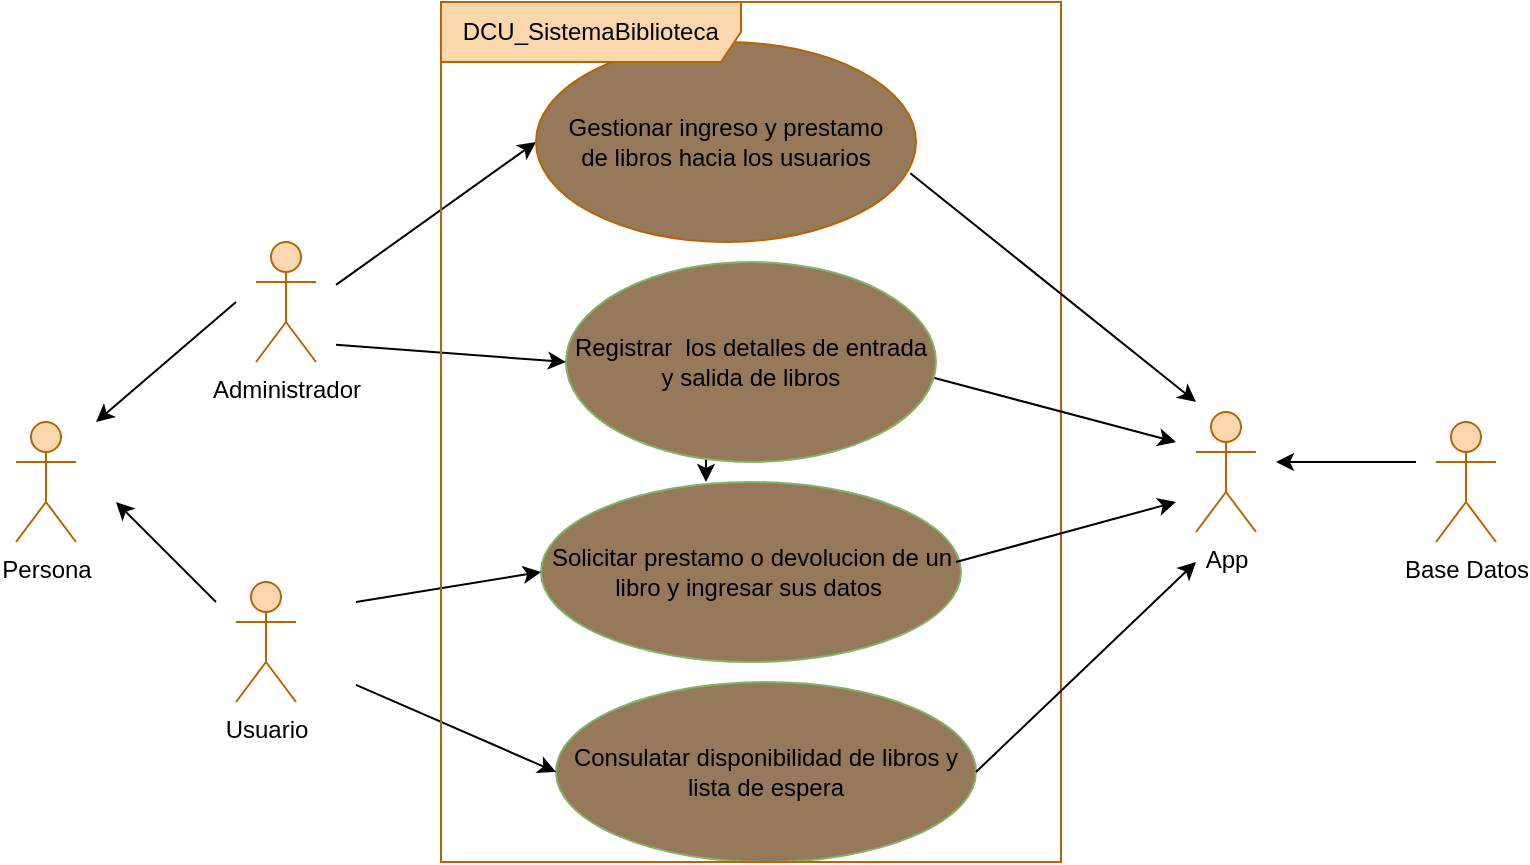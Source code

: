 <mxfile>
    <diagram id="WjwVzdsnjCWZxU73H1zn" name="Page-1">
        <mxGraphModel dx="902" dy="467" grid="1" gridSize="10" guides="1" tooltips="1" connect="1" arrows="1" fold="1" page="1" pageScale="1" pageWidth="850" pageHeight="1100" background="#ffffff" math="0" shadow="0">
            <root>
                <mxCell id="0"/>
                <mxCell id="1" parent="0"/>
                <mxCell id="14" style="edgeStyle=none;html=1;fontColor=#000000;strokeColor=#000000;" parent="1" edge="1">
                    <mxGeometry relative="1" as="geometry">
                        <mxPoint x="170" y="260" as="sourcePoint"/>
                        <mxPoint x="100" y="320" as="targetPoint"/>
                    </mxGeometry>
                </mxCell>
                <mxCell id="2" value="&lt;font color=&quot;#000000&quot;&gt;Persona&lt;/font&gt;" style="shape=umlActor;verticalLabelPosition=bottom;verticalAlign=top;html=1;fillColor=#fad7ac;strokeColor=#b46504;" parent="1" vertex="1">
                    <mxGeometry x="60" y="320" width="30" height="60" as="geometry"/>
                </mxCell>
                <mxCell id="5" value="&lt;font color=&quot;#000000&quot;&gt;Administrador&lt;/font&gt;" style="shape=umlActor;verticalLabelPosition=bottom;verticalAlign=top;html=1;fillColor=#fad7ac;strokeColor=#b46504;" parent="1" vertex="1">
                    <mxGeometry x="180" y="230" width="30" height="60" as="geometry"/>
                </mxCell>
                <mxCell id="6" value="&lt;font color=&quot;#000000&quot;&gt;Usuario&lt;/font&gt;" style="shape=umlActor;verticalLabelPosition=bottom;verticalAlign=top;html=1;fillColor=#fad7ac;strokeColor=#b46504;" parent="1" vertex="1">
                    <mxGeometry x="170" y="400" width="30" height="60" as="geometry"/>
                </mxCell>
                <mxCell id="11" value="" style="edgeStyle=none;html=1;fontColor=#000000;" parent="1" edge="1">
                    <mxGeometry relative="1" as="geometry">
                        <mxPoint x="405" y="330" as="sourcePoint"/>
                        <mxPoint x="405" y="350" as="targetPoint"/>
                    </mxGeometry>
                </mxCell>
                <mxCell id="15" style="edgeStyle=none;html=1;fontColor=#000000;strokeColor=#000000;" parent="1" edge="1">
                    <mxGeometry relative="1" as="geometry">
                        <mxPoint x="160" y="410" as="sourcePoint"/>
                        <mxPoint x="110" y="360" as="targetPoint"/>
                    </mxGeometry>
                </mxCell>
                <mxCell id="17" value="&lt;font color=&quot;#000000&quot;&gt;Base Datos&lt;br&gt;&lt;/font&gt;" style="shape=umlActor;verticalLabelPosition=bottom;verticalAlign=top;html=1;fillColor=#fad7ac;strokeColor=#b46504;" parent="1" vertex="1">
                    <mxGeometry x="770" y="320" width="30" height="60" as="geometry"/>
                </mxCell>
                <mxCell id="20" style="edgeStyle=none;html=1;fontColor=#000000;strokeColor=#000000;entryX=0;entryY=0.5;entryDx=0;entryDy=0;" parent="1" target="22" edge="1">
                    <mxGeometry relative="1" as="geometry">
                        <mxPoint x="220" y="251.43" as="sourcePoint"/>
                        <mxPoint x="340" y="230" as="targetPoint"/>
                    </mxGeometry>
                </mxCell>
                <mxCell id="21" value="&lt;font color=&quot;#000000&quot;&gt;Solicitar prestamo o devolucion de un libro y ingresar sus datos&amp;nbsp;&lt;/font&gt;" style="ellipse;whiteSpace=wrap;html=1;fillColor=#96785A;gradientColor=#96785A;strokeColor=#82b366;" parent="1" vertex="1">
                    <mxGeometry x="322.5" y="350" width="210" height="90" as="geometry"/>
                </mxCell>
                <mxCell id="22" value="&lt;span style=&quot;color: rgb(0, 0, 0);&quot;&gt;Gestionar ingreso y prestamo&lt;/span&gt;&lt;br style=&quot;color: rgb(0, 0, 0);&quot;&gt;&lt;span style=&quot;color: rgb(0, 0, 0);&quot;&gt;de libros hacia los usuarios&lt;/span&gt;" style="ellipse;whiteSpace=wrap;html=1;fillColor=#96785A;strokeColor=#b46504;" parent="1" vertex="1">
                    <mxGeometry x="320" y="130" width="190" height="100" as="geometry"/>
                </mxCell>
                <mxCell id="24" value="&lt;font color=&quot;#000000&quot;&gt;Registrar&amp;nbsp; los detalles de entrada y salida de libros&lt;/font&gt;" style="ellipse;whiteSpace=wrap;html=1;fillColor=#96785A;gradientColor=#96785A;strokeColor=#82b366;" parent="1" vertex="1">
                    <mxGeometry x="335" y="240" width="185" height="100" as="geometry"/>
                </mxCell>
                <mxCell id="25" style="edgeStyle=none;html=1;fontColor=#000000;strokeColor=#000000;entryX=0;entryY=0.5;entryDx=0;entryDy=0;" parent="1" target="24" edge="1">
                    <mxGeometry relative="1" as="geometry">
                        <mxPoint x="220" y="281.43" as="sourcePoint"/>
                        <mxPoint x="360" y="300" as="targetPoint"/>
                    </mxGeometry>
                </mxCell>
                <mxCell id="26" value="&lt;font color=&quot;#000000&quot;&gt;Consulatar disponibilidad de libros y lista de espera&lt;/font&gt;" style="ellipse;whiteSpace=wrap;html=1;fillColor=#96785A;gradientColor=#96785A;strokeColor=#82b366;" parent="1" vertex="1">
                    <mxGeometry x="330" y="450" width="210" height="90" as="geometry"/>
                </mxCell>
                <mxCell id="28" style="edgeStyle=none;html=1;fontColor=#000000;strokeColor=#000000;entryX=0;entryY=0.5;entryDx=0;entryDy=0;" parent="1" target="21" edge="1">
                    <mxGeometry relative="1" as="geometry">
                        <mxPoint x="230" y="410.0" as="sourcePoint"/>
                        <mxPoint x="360" y="400" as="targetPoint"/>
                    </mxGeometry>
                </mxCell>
                <mxCell id="29" style="edgeStyle=none;html=1;fontColor=#000000;strokeColor=#000000;entryX=0;entryY=0.5;entryDx=0;entryDy=0;" parent="1" target="26" edge="1">
                    <mxGeometry relative="1" as="geometry">
                        <mxPoint x="230" y="451.43" as="sourcePoint"/>
                        <mxPoint x="360" y="500" as="targetPoint"/>
                    </mxGeometry>
                </mxCell>
                <mxCell id="30" value="&lt;font color=&quot;#000000&quot;&gt;&amp;nbsp;DCU_SistemaBiblioteca&lt;/font&gt;" style="shape=umlFrame;whiteSpace=wrap;html=1;width=150;height=30;boundedLbl=1;verticalAlign=middle;align=left;spacingLeft=5;fillColor=#fad7ac;strokeColor=#b46504;" parent="1" vertex="1">
                    <mxGeometry x="272.5" y="110" width="310" height="430" as="geometry"/>
                </mxCell>
                <mxCell id="35" style="edgeStyle=none;html=1;fontColor=#000000;strokeColor=#000000;entryX=0.985;entryY=0.656;entryDx=0;entryDy=0;entryPerimeter=0;startArrow=classic;startFill=1;endArrow=none;endFill=0;" parent="1" target="22" edge="1">
                    <mxGeometry relative="1" as="geometry">
                        <mxPoint x="650" y="310" as="sourcePoint"/>
                        <mxPoint x="570.0" y="200" as="targetPoint"/>
                    </mxGeometry>
                </mxCell>
                <mxCell id="36" style="edgeStyle=none;html=1;fontColor=#000000;strokeColor=#000000;entryX=0.996;entryY=0.58;entryDx=0;entryDy=0;entryPerimeter=0;startArrow=classic;startFill=1;endArrow=none;endFill=0;" parent="1" target="24" edge="1">
                    <mxGeometry relative="1" as="geometry">
                        <mxPoint x="640" y="330" as="sourcePoint"/>
                        <mxPoint x="510" y="290" as="targetPoint"/>
                    </mxGeometry>
                </mxCell>
                <mxCell id="37" style="edgeStyle=none;html=1;fontColor=#000000;strokeColor=#000000;startArrow=classic;startFill=1;endArrow=none;endFill=0;" parent="1" edge="1">
                    <mxGeometry relative="1" as="geometry">
                        <mxPoint x="640" y="360" as="sourcePoint"/>
                        <mxPoint x="530" y="390" as="targetPoint"/>
                    </mxGeometry>
                </mxCell>
                <mxCell id="38" style="edgeStyle=none;html=1;fontColor=#000000;strokeColor=#000000;entryX=1;entryY=0.5;entryDx=0;entryDy=0;startArrow=classic;startFill=1;endArrow=none;endFill=0;" parent="1" target="26" edge="1">
                    <mxGeometry relative="1" as="geometry">
                        <mxPoint x="650" y="390" as="sourcePoint"/>
                        <mxPoint x="550" y="520" as="targetPoint"/>
                    </mxGeometry>
                </mxCell>
                <mxCell id="41" value="&lt;font color=&quot;#000000&quot;&gt;App&lt;br&gt;&lt;/font&gt;" style="shape=umlActor;verticalLabelPosition=bottom;verticalAlign=top;html=1;fillColor=#fad7ac;strokeColor=#b46504;" parent="1" vertex="1">
                    <mxGeometry x="650" y="315" width="30" height="60" as="geometry"/>
                </mxCell>
                <mxCell id="42" style="edgeStyle=none;html=1;fontColor=#000000;strokeColor=#000000;" parent="1" edge="1">
                    <mxGeometry relative="1" as="geometry">
                        <mxPoint x="760" y="340" as="sourcePoint"/>
                        <mxPoint x="690" y="340" as="targetPoint"/>
                    </mxGeometry>
                </mxCell>
            </root>
        </mxGraphModel>
    </diagram>
</mxfile>
